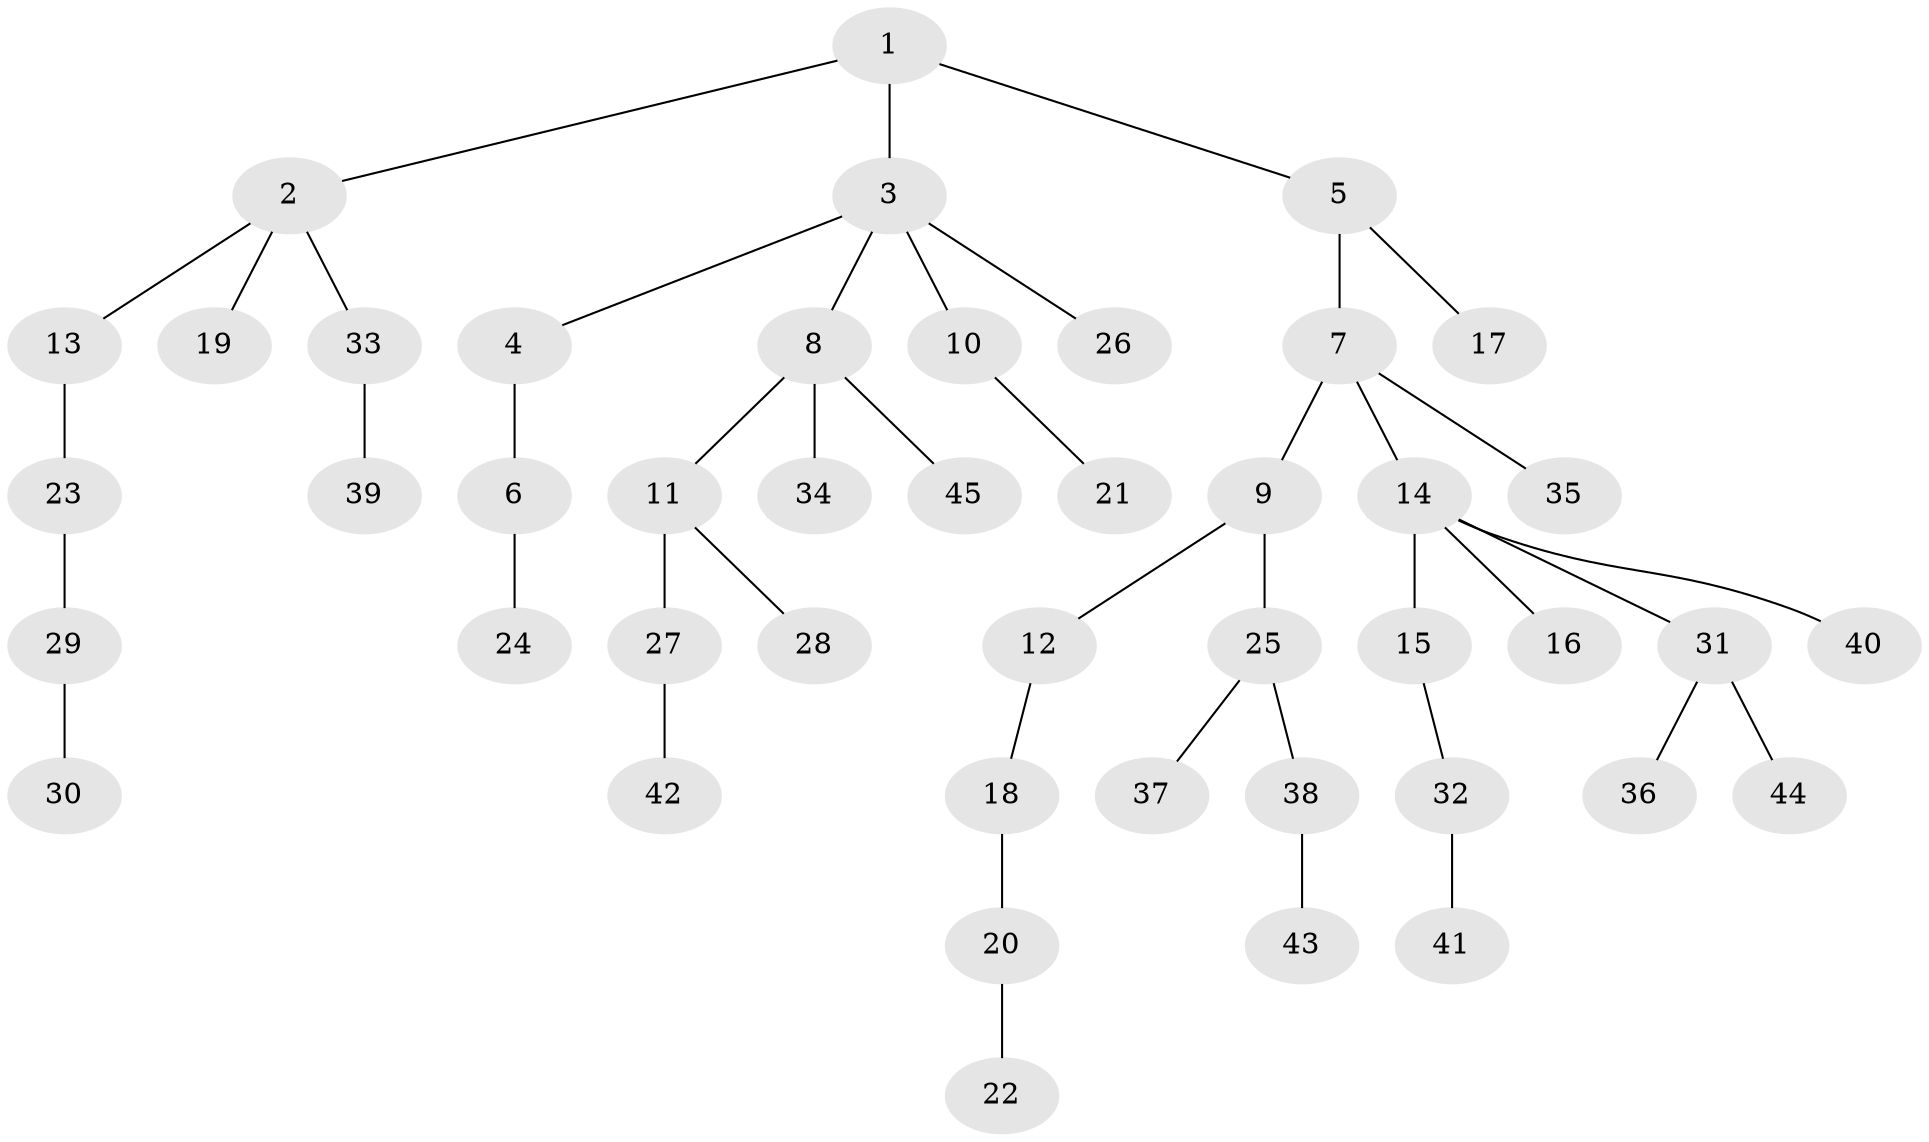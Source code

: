 // original degree distribution, {4: 0.11627906976744186, 1: 0.4883720930232558, 5: 0.046511627906976744, 2: 0.2558139534883721, 3: 0.09302325581395349}
// Generated by graph-tools (version 1.1) at 2025/36/03/09/25 02:36:31]
// undirected, 45 vertices, 44 edges
graph export_dot {
graph [start="1"]
  node [color=gray90,style=filled];
  1;
  2;
  3;
  4;
  5;
  6;
  7;
  8;
  9;
  10;
  11;
  12;
  13;
  14;
  15;
  16;
  17;
  18;
  19;
  20;
  21;
  22;
  23;
  24;
  25;
  26;
  27;
  28;
  29;
  30;
  31;
  32;
  33;
  34;
  35;
  36;
  37;
  38;
  39;
  40;
  41;
  42;
  43;
  44;
  45;
  1 -- 2 [weight=1.0];
  1 -- 3 [weight=1.0];
  1 -- 5 [weight=1.0];
  2 -- 13 [weight=1.0];
  2 -- 19 [weight=1.0];
  2 -- 33 [weight=1.0];
  3 -- 4 [weight=1.0];
  3 -- 8 [weight=1.0];
  3 -- 10 [weight=1.0];
  3 -- 26 [weight=1.0];
  4 -- 6 [weight=2.0];
  5 -- 7 [weight=1.0];
  5 -- 17 [weight=1.0];
  6 -- 24 [weight=1.0];
  7 -- 9 [weight=1.0];
  7 -- 14 [weight=1.0];
  7 -- 35 [weight=1.0];
  8 -- 11 [weight=1.0];
  8 -- 34 [weight=1.0];
  8 -- 45 [weight=1.0];
  9 -- 12 [weight=1.0];
  9 -- 25 [weight=1.0];
  10 -- 21 [weight=1.0];
  11 -- 27 [weight=1.0];
  11 -- 28 [weight=1.0];
  12 -- 18 [weight=1.0];
  13 -- 23 [weight=1.0];
  14 -- 15 [weight=2.0];
  14 -- 16 [weight=1.0];
  14 -- 31 [weight=1.0];
  14 -- 40 [weight=1.0];
  15 -- 32 [weight=1.0];
  18 -- 20 [weight=1.0];
  20 -- 22 [weight=1.0];
  23 -- 29 [weight=2.0];
  25 -- 37 [weight=1.0];
  25 -- 38 [weight=1.0];
  27 -- 42 [weight=1.0];
  29 -- 30 [weight=1.0];
  31 -- 36 [weight=1.0];
  31 -- 44 [weight=1.0];
  32 -- 41 [weight=1.0];
  33 -- 39 [weight=3.0];
  38 -- 43 [weight=1.0];
}
